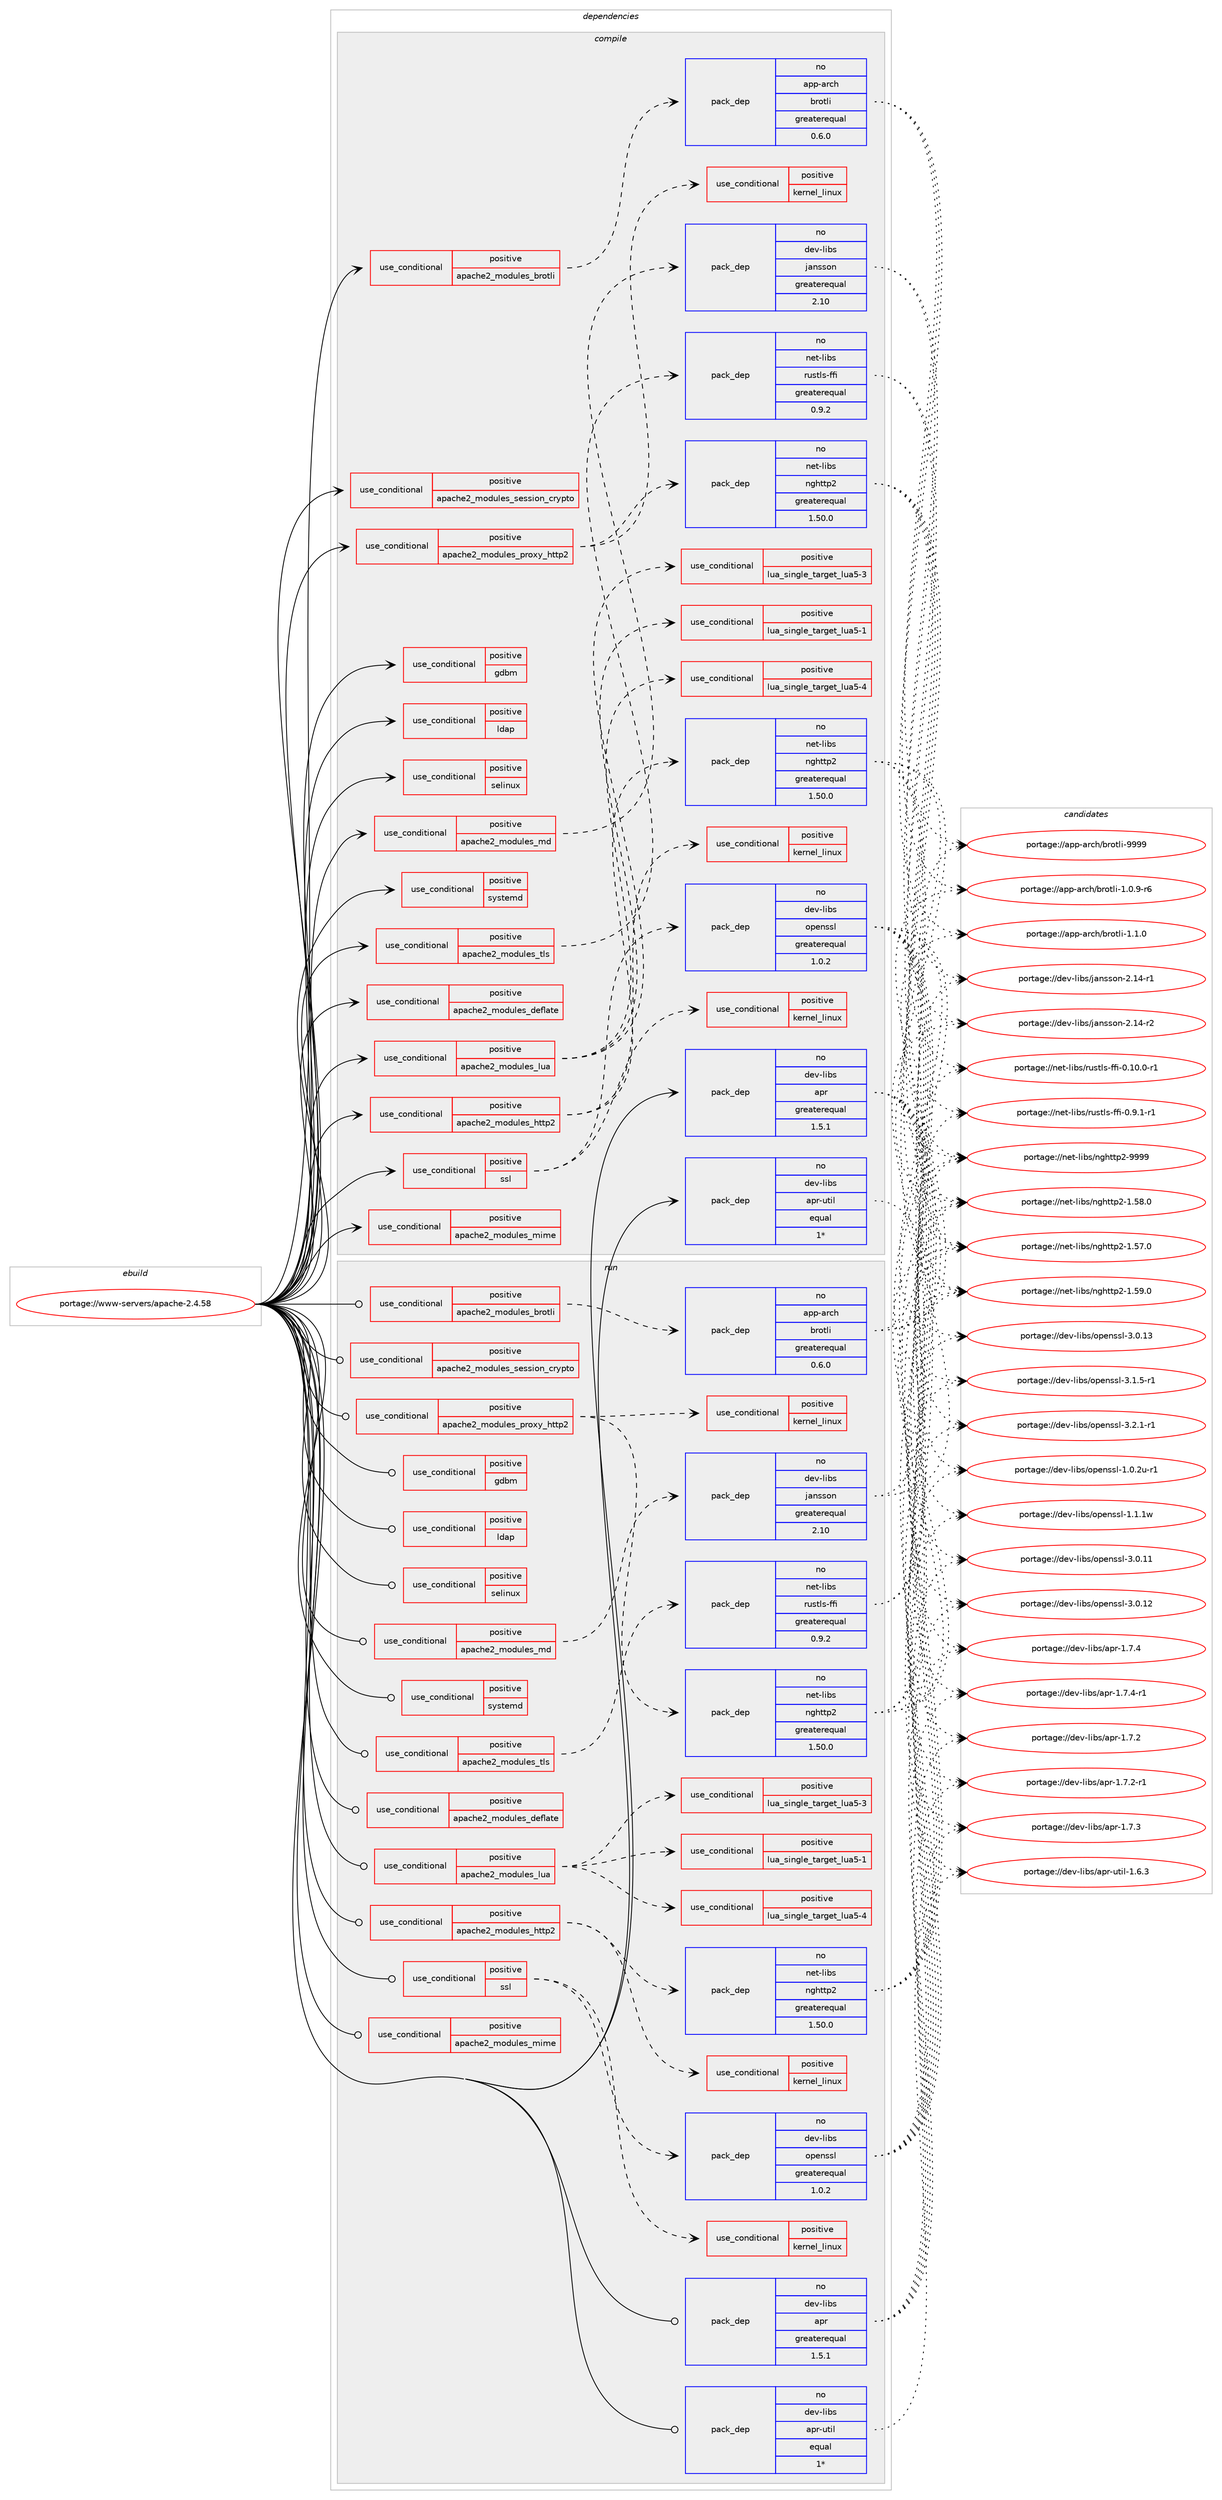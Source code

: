 digraph prolog {

# *************
# Graph options
# *************

newrank=true;
concentrate=true;
compound=true;
graph [rankdir=LR,fontname=Helvetica,fontsize=10,ranksep=1.5];#, ranksep=2.5, nodesep=0.2];
edge  [arrowhead=vee];
node  [fontname=Helvetica,fontsize=10];

# **********
# The ebuild
# **********

subgraph cluster_leftcol {
color=gray;
rank=same;
label=<<i>ebuild</i>>;
id [label="portage://www-servers/apache-2.4.58", color=red, width=4, href="../www-servers/apache-2.4.58.svg"];
}

# ****************
# The dependencies
# ****************

subgraph cluster_midcol {
color=gray;
label=<<i>dependencies</i>>;
subgraph cluster_compile {
fillcolor="#eeeeee";
style=filled;
label=<<i>compile</i>>;
subgraph cond12629 {
dependency18282 [label=<<TABLE BORDER="0" CELLBORDER="1" CELLSPACING="0" CELLPADDING="4"><TR><TD ROWSPAN="3" CELLPADDING="10">use_conditional</TD></TR><TR><TD>positive</TD></TR><TR><TD>apache2_modules_brotli</TD></TR></TABLE>>, shape=none, color=red];
subgraph pack5410 {
dependency18283 [label=<<TABLE BORDER="0" CELLBORDER="1" CELLSPACING="0" CELLPADDING="4" WIDTH="220"><TR><TD ROWSPAN="6" CELLPADDING="30">pack_dep</TD></TR><TR><TD WIDTH="110">no</TD></TR><TR><TD>app-arch</TD></TR><TR><TD>brotli</TD></TR><TR><TD>greaterequal</TD></TR><TR><TD>0.6.0</TD></TR></TABLE>>, shape=none, color=blue];
}
dependency18282:e -> dependency18283:w [weight=20,style="dashed",arrowhead="vee"];
}
id:e -> dependency18282:w [weight=20,style="solid",arrowhead="vee"];
subgraph cond12630 {
dependency18284 [label=<<TABLE BORDER="0" CELLBORDER="1" CELLSPACING="0" CELLPADDING="4"><TR><TD ROWSPAN="3" CELLPADDING="10">use_conditional</TD></TR><TR><TD>positive</TD></TR><TR><TD>apache2_modules_deflate</TD></TR></TABLE>>, shape=none, color=red];
# *** BEGIN UNKNOWN DEPENDENCY TYPE (TODO) ***
# dependency18284 -> package_dependency(portage://www-servers/apache-2.4.58,install,no,sys-libs,zlib,none,[,,],[],[])
# *** END UNKNOWN DEPENDENCY TYPE (TODO) ***

}
id:e -> dependency18284:w [weight=20,style="solid",arrowhead="vee"];
subgraph cond12631 {
dependency18285 [label=<<TABLE BORDER="0" CELLBORDER="1" CELLSPACING="0" CELLPADDING="4"><TR><TD ROWSPAN="3" CELLPADDING="10">use_conditional</TD></TR><TR><TD>positive</TD></TR><TR><TD>apache2_modules_http2</TD></TR></TABLE>>, shape=none, color=red];
subgraph pack5411 {
dependency18286 [label=<<TABLE BORDER="0" CELLBORDER="1" CELLSPACING="0" CELLPADDING="4" WIDTH="220"><TR><TD ROWSPAN="6" CELLPADDING="30">pack_dep</TD></TR><TR><TD WIDTH="110">no</TD></TR><TR><TD>net-libs</TD></TR><TR><TD>nghttp2</TD></TR><TR><TD>greaterequal</TD></TR><TR><TD>1.50.0</TD></TR></TABLE>>, shape=none, color=blue];
}
dependency18285:e -> dependency18286:w [weight=20,style="dashed",arrowhead="vee"];
subgraph cond12632 {
dependency18287 [label=<<TABLE BORDER="0" CELLBORDER="1" CELLSPACING="0" CELLPADDING="4"><TR><TD ROWSPAN="3" CELLPADDING="10">use_conditional</TD></TR><TR><TD>positive</TD></TR><TR><TD>kernel_linux</TD></TR></TABLE>>, shape=none, color=red];
# *** BEGIN UNKNOWN DEPENDENCY TYPE (TODO) ***
# dependency18287 -> package_dependency(portage://www-servers/apache-2.4.58,install,no,sys-apps,util-linux,none,[,,],[],[])
# *** END UNKNOWN DEPENDENCY TYPE (TODO) ***

}
dependency18285:e -> dependency18287:w [weight=20,style="dashed",arrowhead="vee"];
}
id:e -> dependency18285:w [weight=20,style="solid",arrowhead="vee"];
subgraph cond12633 {
dependency18288 [label=<<TABLE BORDER="0" CELLBORDER="1" CELLSPACING="0" CELLPADDING="4"><TR><TD ROWSPAN="3" CELLPADDING="10">use_conditional</TD></TR><TR><TD>positive</TD></TR><TR><TD>apache2_modules_lua</TD></TR></TABLE>>, shape=none, color=red];
subgraph cond12634 {
dependency18289 [label=<<TABLE BORDER="0" CELLBORDER="1" CELLSPACING="0" CELLPADDING="4"><TR><TD ROWSPAN="3" CELLPADDING="10">use_conditional</TD></TR><TR><TD>positive</TD></TR><TR><TD>lua_single_target_lua5-1</TD></TR></TABLE>>, shape=none, color=red];
# *** BEGIN UNKNOWN DEPENDENCY TYPE (TODO) ***
# dependency18289 -> package_dependency(portage://www-servers/apache-2.4.58,install,no,dev-lang,lua,none,[,,],[slot(5.1)],[])
# *** END UNKNOWN DEPENDENCY TYPE (TODO) ***

}
dependency18288:e -> dependency18289:w [weight=20,style="dashed",arrowhead="vee"];
subgraph cond12635 {
dependency18290 [label=<<TABLE BORDER="0" CELLBORDER="1" CELLSPACING="0" CELLPADDING="4"><TR><TD ROWSPAN="3" CELLPADDING="10">use_conditional</TD></TR><TR><TD>positive</TD></TR><TR><TD>lua_single_target_lua5-3</TD></TR></TABLE>>, shape=none, color=red];
# *** BEGIN UNKNOWN DEPENDENCY TYPE (TODO) ***
# dependency18290 -> package_dependency(portage://www-servers/apache-2.4.58,install,no,dev-lang,lua,none,[,,],[slot(5.3)],[])
# *** END UNKNOWN DEPENDENCY TYPE (TODO) ***

}
dependency18288:e -> dependency18290:w [weight=20,style="dashed",arrowhead="vee"];
subgraph cond12636 {
dependency18291 [label=<<TABLE BORDER="0" CELLBORDER="1" CELLSPACING="0" CELLPADDING="4"><TR><TD ROWSPAN="3" CELLPADDING="10">use_conditional</TD></TR><TR><TD>positive</TD></TR><TR><TD>lua_single_target_lua5-4</TD></TR></TABLE>>, shape=none, color=red];
# *** BEGIN UNKNOWN DEPENDENCY TYPE (TODO) ***
# dependency18291 -> package_dependency(portage://www-servers/apache-2.4.58,install,no,dev-lang,lua,none,[,,],[slot(5.4)],[])
# *** END UNKNOWN DEPENDENCY TYPE (TODO) ***

}
dependency18288:e -> dependency18291:w [weight=20,style="dashed",arrowhead="vee"];
}
id:e -> dependency18288:w [weight=20,style="solid",arrowhead="vee"];
subgraph cond12637 {
dependency18292 [label=<<TABLE BORDER="0" CELLBORDER="1" CELLSPACING="0" CELLPADDING="4"><TR><TD ROWSPAN="3" CELLPADDING="10">use_conditional</TD></TR><TR><TD>positive</TD></TR><TR><TD>apache2_modules_md</TD></TR></TABLE>>, shape=none, color=red];
subgraph pack5412 {
dependency18293 [label=<<TABLE BORDER="0" CELLBORDER="1" CELLSPACING="0" CELLPADDING="4" WIDTH="220"><TR><TD ROWSPAN="6" CELLPADDING="30">pack_dep</TD></TR><TR><TD WIDTH="110">no</TD></TR><TR><TD>dev-libs</TD></TR><TR><TD>jansson</TD></TR><TR><TD>greaterequal</TD></TR><TR><TD>2.10</TD></TR></TABLE>>, shape=none, color=blue];
}
dependency18292:e -> dependency18293:w [weight=20,style="dashed",arrowhead="vee"];
}
id:e -> dependency18292:w [weight=20,style="solid",arrowhead="vee"];
subgraph cond12638 {
dependency18294 [label=<<TABLE BORDER="0" CELLBORDER="1" CELLSPACING="0" CELLPADDING="4"><TR><TD ROWSPAN="3" CELLPADDING="10">use_conditional</TD></TR><TR><TD>positive</TD></TR><TR><TD>apache2_modules_mime</TD></TR></TABLE>>, shape=none, color=red];
# *** BEGIN UNKNOWN DEPENDENCY TYPE (TODO) ***
# dependency18294 -> package_dependency(portage://www-servers/apache-2.4.58,install,no,app-misc,mime-types,none,[,,],[],[])
# *** END UNKNOWN DEPENDENCY TYPE (TODO) ***

}
id:e -> dependency18294:w [weight=20,style="solid",arrowhead="vee"];
subgraph cond12639 {
dependency18295 [label=<<TABLE BORDER="0" CELLBORDER="1" CELLSPACING="0" CELLPADDING="4"><TR><TD ROWSPAN="3" CELLPADDING="10">use_conditional</TD></TR><TR><TD>positive</TD></TR><TR><TD>apache2_modules_proxy_http2</TD></TR></TABLE>>, shape=none, color=red];
subgraph pack5413 {
dependency18296 [label=<<TABLE BORDER="0" CELLBORDER="1" CELLSPACING="0" CELLPADDING="4" WIDTH="220"><TR><TD ROWSPAN="6" CELLPADDING="30">pack_dep</TD></TR><TR><TD WIDTH="110">no</TD></TR><TR><TD>net-libs</TD></TR><TR><TD>nghttp2</TD></TR><TR><TD>greaterequal</TD></TR><TR><TD>1.50.0</TD></TR></TABLE>>, shape=none, color=blue];
}
dependency18295:e -> dependency18296:w [weight=20,style="dashed",arrowhead="vee"];
subgraph cond12640 {
dependency18297 [label=<<TABLE BORDER="0" CELLBORDER="1" CELLSPACING="0" CELLPADDING="4"><TR><TD ROWSPAN="3" CELLPADDING="10">use_conditional</TD></TR><TR><TD>positive</TD></TR><TR><TD>kernel_linux</TD></TR></TABLE>>, shape=none, color=red];
# *** BEGIN UNKNOWN DEPENDENCY TYPE (TODO) ***
# dependency18297 -> package_dependency(portage://www-servers/apache-2.4.58,install,no,sys-apps,util-linux,none,[,,],[],[])
# *** END UNKNOWN DEPENDENCY TYPE (TODO) ***

}
dependency18295:e -> dependency18297:w [weight=20,style="dashed",arrowhead="vee"];
}
id:e -> dependency18295:w [weight=20,style="solid",arrowhead="vee"];
subgraph cond12641 {
dependency18298 [label=<<TABLE BORDER="0" CELLBORDER="1" CELLSPACING="0" CELLPADDING="4"><TR><TD ROWSPAN="3" CELLPADDING="10">use_conditional</TD></TR><TR><TD>positive</TD></TR><TR><TD>apache2_modules_session_crypto</TD></TR></TABLE>>, shape=none, color=red];
# *** BEGIN UNKNOWN DEPENDENCY TYPE (TODO) ***
# dependency18298 -> package_dependency(portage://www-servers/apache-2.4.58,install,no,dev-libs,apr-util,none,[,,],[],[use(enable(openssl),none)])
# *** END UNKNOWN DEPENDENCY TYPE (TODO) ***

}
id:e -> dependency18298:w [weight=20,style="solid",arrowhead="vee"];
subgraph cond12642 {
dependency18299 [label=<<TABLE BORDER="0" CELLBORDER="1" CELLSPACING="0" CELLPADDING="4"><TR><TD ROWSPAN="3" CELLPADDING="10">use_conditional</TD></TR><TR><TD>positive</TD></TR><TR><TD>apache2_modules_tls</TD></TR></TABLE>>, shape=none, color=red];
subgraph pack5414 {
dependency18300 [label=<<TABLE BORDER="0" CELLBORDER="1" CELLSPACING="0" CELLPADDING="4" WIDTH="220"><TR><TD ROWSPAN="6" CELLPADDING="30">pack_dep</TD></TR><TR><TD WIDTH="110">no</TD></TR><TR><TD>net-libs</TD></TR><TR><TD>rustls-ffi</TD></TR><TR><TD>greaterequal</TD></TR><TR><TD>0.9.2</TD></TR></TABLE>>, shape=none, color=blue];
}
dependency18299:e -> dependency18300:w [weight=20,style="dashed",arrowhead="vee"];
}
id:e -> dependency18299:w [weight=20,style="solid",arrowhead="vee"];
subgraph cond12643 {
dependency18301 [label=<<TABLE BORDER="0" CELLBORDER="1" CELLSPACING="0" CELLPADDING="4"><TR><TD ROWSPAN="3" CELLPADDING="10">use_conditional</TD></TR><TR><TD>positive</TD></TR><TR><TD>gdbm</TD></TR></TABLE>>, shape=none, color=red];
# *** BEGIN UNKNOWN DEPENDENCY TYPE (TODO) ***
# dependency18301 -> package_dependency(portage://www-servers/apache-2.4.58,install,no,sys-libs,gdbm,none,[,,],any_same_slot,[])
# *** END UNKNOWN DEPENDENCY TYPE (TODO) ***

}
id:e -> dependency18301:w [weight=20,style="solid",arrowhead="vee"];
subgraph cond12644 {
dependency18302 [label=<<TABLE BORDER="0" CELLBORDER="1" CELLSPACING="0" CELLPADDING="4"><TR><TD ROWSPAN="3" CELLPADDING="10">use_conditional</TD></TR><TR><TD>positive</TD></TR><TR><TD>ldap</TD></TR></TABLE>>, shape=none, color=red];
# *** BEGIN UNKNOWN DEPENDENCY TYPE (TODO) ***
# dependency18302 -> package_dependency(portage://www-servers/apache-2.4.58,install,no,net-nds,openldap,none,[,,],any_same_slot,[])
# *** END UNKNOWN DEPENDENCY TYPE (TODO) ***

}
id:e -> dependency18302:w [weight=20,style="solid",arrowhead="vee"];
subgraph cond12645 {
dependency18303 [label=<<TABLE BORDER="0" CELLBORDER="1" CELLSPACING="0" CELLPADDING="4"><TR><TD ROWSPAN="3" CELLPADDING="10">use_conditional</TD></TR><TR><TD>positive</TD></TR><TR><TD>selinux</TD></TR></TABLE>>, shape=none, color=red];
# *** BEGIN UNKNOWN DEPENDENCY TYPE (TODO) ***
# dependency18303 -> package_dependency(portage://www-servers/apache-2.4.58,install,no,sec-policy,selinux-apache,none,[,,],[],[])
# *** END UNKNOWN DEPENDENCY TYPE (TODO) ***

}
id:e -> dependency18303:w [weight=20,style="solid",arrowhead="vee"];
subgraph cond12646 {
dependency18304 [label=<<TABLE BORDER="0" CELLBORDER="1" CELLSPACING="0" CELLPADDING="4"><TR><TD ROWSPAN="3" CELLPADDING="10">use_conditional</TD></TR><TR><TD>positive</TD></TR><TR><TD>ssl</TD></TR></TABLE>>, shape=none, color=red];
subgraph pack5415 {
dependency18305 [label=<<TABLE BORDER="0" CELLBORDER="1" CELLSPACING="0" CELLPADDING="4" WIDTH="220"><TR><TD ROWSPAN="6" CELLPADDING="30">pack_dep</TD></TR><TR><TD WIDTH="110">no</TD></TR><TR><TD>dev-libs</TD></TR><TR><TD>openssl</TD></TR><TR><TD>greaterequal</TD></TR><TR><TD>1.0.2</TD></TR></TABLE>>, shape=none, color=blue];
}
dependency18304:e -> dependency18305:w [weight=20,style="dashed",arrowhead="vee"];
subgraph cond12647 {
dependency18306 [label=<<TABLE BORDER="0" CELLBORDER="1" CELLSPACING="0" CELLPADDING="4"><TR><TD ROWSPAN="3" CELLPADDING="10">use_conditional</TD></TR><TR><TD>positive</TD></TR><TR><TD>kernel_linux</TD></TR></TABLE>>, shape=none, color=red];
# *** BEGIN UNKNOWN DEPENDENCY TYPE (TODO) ***
# dependency18306 -> package_dependency(portage://www-servers/apache-2.4.58,install,no,sys-apps,util-linux,none,[,,],[],[])
# *** END UNKNOWN DEPENDENCY TYPE (TODO) ***

}
dependency18304:e -> dependency18306:w [weight=20,style="dashed",arrowhead="vee"];
}
id:e -> dependency18304:w [weight=20,style="solid",arrowhead="vee"];
subgraph cond12648 {
dependency18307 [label=<<TABLE BORDER="0" CELLBORDER="1" CELLSPACING="0" CELLPADDING="4"><TR><TD ROWSPAN="3" CELLPADDING="10">use_conditional</TD></TR><TR><TD>positive</TD></TR><TR><TD>systemd</TD></TR></TABLE>>, shape=none, color=red];
# *** BEGIN UNKNOWN DEPENDENCY TYPE (TODO) ***
# dependency18307 -> package_dependency(portage://www-servers/apache-2.4.58,install,no,sys-apps,systemd,none,[,,],[],[])
# *** END UNKNOWN DEPENDENCY TYPE (TODO) ***

}
id:e -> dependency18307:w [weight=20,style="solid",arrowhead="vee"];
# *** BEGIN UNKNOWN DEPENDENCY TYPE (TODO) ***
# id -> package_dependency(portage://www-servers/apache-2.4.58,install,no,acct-group,apache,none,[,,],[],[])
# *** END UNKNOWN DEPENDENCY TYPE (TODO) ***

# *** BEGIN UNKNOWN DEPENDENCY TYPE (TODO) ***
# id -> package_dependency(portage://www-servers/apache-2.4.58,install,no,acct-user,apache,none,[,,],[],[])
# *** END UNKNOWN DEPENDENCY TYPE (TODO) ***

# *** BEGIN UNKNOWN DEPENDENCY TYPE (TODO) ***
# id -> package_dependency(portage://www-servers/apache-2.4.58,install,no,dev-lang,perl,none,[,,],[],[])
# *** END UNKNOWN DEPENDENCY TYPE (TODO) ***

subgraph pack5416 {
dependency18308 [label=<<TABLE BORDER="0" CELLBORDER="1" CELLSPACING="0" CELLPADDING="4" WIDTH="220"><TR><TD ROWSPAN="6" CELLPADDING="30">pack_dep</TD></TR><TR><TD WIDTH="110">no</TD></TR><TR><TD>dev-libs</TD></TR><TR><TD>apr</TD></TR><TR><TD>greaterequal</TD></TR><TR><TD>1.5.1</TD></TR></TABLE>>, shape=none, color=blue];
}
id:e -> dependency18308:w [weight=20,style="solid",arrowhead="vee"];
subgraph pack5417 {
dependency18309 [label=<<TABLE BORDER="0" CELLBORDER="1" CELLSPACING="0" CELLPADDING="4" WIDTH="220"><TR><TD ROWSPAN="6" CELLPADDING="30">pack_dep</TD></TR><TR><TD WIDTH="110">no</TD></TR><TR><TD>dev-libs</TD></TR><TR><TD>apr-util</TD></TR><TR><TD>equal</TD></TR><TR><TD>1*</TD></TR></TABLE>>, shape=none, color=blue];
}
id:e -> dependency18309:w [weight=20,style="solid",arrowhead="vee"];
# *** BEGIN UNKNOWN DEPENDENCY TYPE (TODO) ***
# id -> package_dependency(portage://www-servers/apache-2.4.58,install,no,dev-libs,libpcre2,none,[,,],[],[])
# *** END UNKNOWN DEPENDENCY TYPE (TODO) ***

# *** BEGIN UNKNOWN DEPENDENCY TYPE (TODO) ***
# id -> package_dependency(portage://www-servers/apache-2.4.58,install,no,virtual,libcrypt,none,[,,],any_same_slot,[])
# *** END UNKNOWN DEPENDENCY TYPE (TODO) ***

}
subgraph cluster_compileandrun {
fillcolor="#eeeeee";
style=filled;
label=<<i>compile and run</i>>;
}
subgraph cluster_run {
fillcolor="#eeeeee";
style=filled;
label=<<i>run</i>>;
subgraph cond12649 {
dependency18310 [label=<<TABLE BORDER="0" CELLBORDER="1" CELLSPACING="0" CELLPADDING="4"><TR><TD ROWSPAN="3" CELLPADDING="10">use_conditional</TD></TR><TR><TD>positive</TD></TR><TR><TD>apache2_modules_brotli</TD></TR></TABLE>>, shape=none, color=red];
subgraph pack5418 {
dependency18311 [label=<<TABLE BORDER="0" CELLBORDER="1" CELLSPACING="0" CELLPADDING="4" WIDTH="220"><TR><TD ROWSPAN="6" CELLPADDING="30">pack_dep</TD></TR><TR><TD WIDTH="110">no</TD></TR><TR><TD>app-arch</TD></TR><TR><TD>brotli</TD></TR><TR><TD>greaterequal</TD></TR><TR><TD>0.6.0</TD></TR></TABLE>>, shape=none, color=blue];
}
dependency18310:e -> dependency18311:w [weight=20,style="dashed",arrowhead="vee"];
}
id:e -> dependency18310:w [weight=20,style="solid",arrowhead="odot"];
subgraph cond12650 {
dependency18312 [label=<<TABLE BORDER="0" CELLBORDER="1" CELLSPACING="0" CELLPADDING="4"><TR><TD ROWSPAN="3" CELLPADDING="10">use_conditional</TD></TR><TR><TD>positive</TD></TR><TR><TD>apache2_modules_deflate</TD></TR></TABLE>>, shape=none, color=red];
# *** BEGIN UNKNOWN DEPENDENCY TYPE (TODO) ***
# dependency18312 -> package_dependency(portage://www-servers/apache-2.4.58,run,no,sys-libs,zlib,none,[,,],[],[])
# *** END UNKNOWN DEPENDENCY TYPE (TODO) ***

}
id:e -> dependency18312:w [weight=20,style="solid",arrowhead="odot"];
subgraph cond12651 {
dependency18313 [label=<<TABLE BORDER="0" CELLBORDER="1" CELLSPACING="0" CELLPADDING="4"><TR><TD ROWSPAN="3" CELLPADDING="10">use_conditional</TD></TR><TR><TD>positive</TD></TR><TR><TD>apache2_modules_http2</TD></TR></TABLE>>, shape=none, color=red];
subgraph pack5419 {
dependency18314 [label=<<TABLE BORDER="0" CELLBORDER="1" CELLSPACING="0" CELLPADDING="4" WIDTH="220"><TR><TD ROWSPAN="6" CELLPADDING="30">pack_dep</TD></TR><TR><TD WIDTH="110">no</TD></TR><TR><TD>net-libs</TD></TR><TR><TD>nghttp2</TD></TR><TR><TD>greaterequal</TD></TR><TR><TD>1.50.0</TD></TR></TABLE>>, shape=none, color=blue];
}
dependency18313:e -> dependency18314:w [weight=20,style="dashed",arrowhead="vee"];
subgraph cond12652 {
dependency18315 [label=<<TABLE BORDER="0" CELLBORDER="1" CELLSPACING="0" CELLPADDING="4"><TR><TD ROWSPAN="3" CELLPADDING="10">use_conditional</TD></TR><TR><TD>positive</TD></TR><TR><TD>kernel_linux</TD></TR></TABLE>>, shape=none, color=red];
# *** BEGIN UNKNOWN DEPENDENCY TYPE (TODO) ***
# dependency18315 -> package_dependency(portage://www-servers/apache-2.4.58,run,no,sys-apps,util-linux,none,[,,],[],[])
# *** END UNKNOWN DEPENDENCY TYPE (TODO) ***

}
dependency18313:e -> dependency18315:w [weight=20,style="dashed",arrowhead="vee"];
}
id:e -> dependency18313:w [weight=20,style="solid",arrowhead="odot"];
subgraph cond12653 {
dependency18316 [label=<<TABLE BORDER="0" CELLBORDER="1" CELLSPACING="0" CELLPADDING="4"><TR><TD ROWSPAN="3" CELLPADDING="10">use_conditional</TD></TR><TR><TD>positive</TD></TR><TR><TD>apache2_modules_lua</TD></TR></TABLE>>, shape=none, color=red];
subgraph cond12654 {
dependency18317 [label=<<TABLE BORDER="0" CELLBORDER="1" CELLSPACING="0" CELLPADDING="4"><TR><TD ROWSPAN="3" CELLPADDING="10">use_conditional</TD></TR><TR><TD>positive</TD></TR><TR><TD>lua_single_target_lua5-1</TD></TR></TABLE>>, shape=none, color=red];
# *** BEGIN UNKNOWN DEPENDENCY TYPE (TODO) ***
# dependency18317 -> package_dependency(portage://www-servers/apache-2.4.58,run,no,dev-lang,lua,none,[,,],[slot(5.1)],[])
# *** END UNKNOWN DEPENDENCY TYPE (TODO) ***

}
dependency18316:e -> dependency18317:w [weight=20,style="dashed",arrowhead="vee"];
subgraph cond12655 {
dependency18318 [label=<<TABLE BORDER="0" CELLBORDER="1" CELLSPACING="0" CELLPADDING="4"><TR><TD ROWSPAN="3" CELLPADDING="10">use_conditional</TD></TR><TR><TD>positive</TD></TR><TR><TD>lua_single_target_lua5-3</TD></TR></TABLE>>, shape=none, color=red];
# *** BEGIN UNKNOWN DEPENDENCY TYPE (TODO) ***
# dependency18318 -> package_dependency(portage://www-servers/apache-2.4.58,run,no,dev-lang,lua,none,[,,],[slot(5.3)],[])
# *** END UNKNOWN DEPENDENCY TYPE (TODO) ***

}
dependency18316:e -> dependency18318:w [weight=20,style="dashed",arrowhead="vee"];
subgraph cond12656 {
dependency18319 [label=<<TABLE BORDER="0" CELLBORDER="1" CELLSPACING="0" CELLPADDING="4"><TR><TD ROWSPAN="3" CELLPADDING="10">use_conditional</TD></TR><TR><TD>positive</TD></TR><TR><TD>lua_single_target_lua5-4</TD></TR></TABLE>>, shape=none, color=red];
# *** BEGIN UNKNOWN DEPENDENCY TYPE (TODO) ***
# dependency18319 -> package_dependency(portage://www-servers/apache-2.4.58,run,no,dev-lang,lua,none,[,,],[slot(5.4)],[])
# *** END UNKNOWN DEPENDENCY TYPE (TODO) ***

}
dependency18316:e -> dependency18319:w [weight=20,style="dashed",arrowhead="vee"];
}
id:e -> dependency18316:w [weight=20,style="solid",arrowhead="odot"];
subgraph cond12657 {
dependency18320 [label=<<TABLE BORDER="0" CELLBORDER="1" CELLSPACING="0" CELLPADDING="4"><TR><TD ROWSPAN="3" CELLPADDING="10">use_conditional</TD></TR><TR><TD>positive</TD></TR><TR><TD>apache2_modules_md</TD></TR></TABLE>>, shape=none, color=red];
subgraph pack5420 {
dependency18321 [label=<<TABLE BORDER="0" CELLBORDER="1" CELLSPACING="0" CELLPADDING="4" WIDTH="220"><TR><TD ROWSPAN="6" CELLPADDING="30">pack_dep</TD></TR><TR><TD WIDTH="110">no</TD></TR><TR><TD>dev-libs</TD></TR><TR><TD>jansson</TD></TR><TR><TD>greaterequal</TD></TR><TR><TD>2.10</TD></TR></TABLE>>, shape=none, color=blue];
}
dependency18320:e -> dependency18321:w [weight=20,style="dashed",arrowhead="vee"];
}
id:e -> dependency18320:w [weight=20,style="solid",arrowhead="odot"];
subgraph cond12658 {
dependency18322 [label=<<TABLE BORDER="0" CELLBORDER="1" CELLSPACING="0" CELLPADDING="4"><TR><TD ROWSPAN="3" CELLPADDING="10">use_conditional</TD></TR><TR><TD>positive</TD></TR><TR><TD>apache2_modules_mime</TD></TR></TABLE>>, shape=none, color=red];
# *** BEGIN UNKNOWN DEPENDENCY TYPE (TODO) ***
# dependency18322 -> package_dependency(portage://www-servers/apache-2.4.58,run,no,app-misc,mime-types,none,[,,],[],[])
# *** END UNKNOWN DEPENDENCY TYPE (TODO) ***

}
id:e -> dependency18322:w [weight=20,style="solid",arrowhead="odot"];
subgraph cond12659 {
dependency18323 [label=<<TABLE BORDER="0" CELLBORDER="1" CELLSPACING="0" CELLPADDING="4"><TR><TD ROWSPAN="3" CELLPADDING="10">use_conditional</TD></TR><TR><TD>positive</TD></TR><TR><TD>apache2_modules_proxy_http2</TD></TR></TABLE>>, shape=none, color=red];
subgraph pack5421 {
dependency18324 [label=<<TABLE BORDER="0" CELLBORDER="1" CELLSPACING="0" CELLPADDING="4" WIDTH="220"><TR><TD ROWSPAN="6" CELLPADDING="30">pack_dep</TD></TR><TR><TD WIDTH="110">no</TD></TR><TR><TD>net-libs</TD></TR><TR><TD>nghttp2</TD></TR><TR><TD>greaterequal</TD></TR><TR><TD>1.50.0</TD></TR></TABLE>>, shape=none, color=blue];
}
dependency18323:e -> dependency18324:w [weight=20,style="dashed",arrowhead="vee"];
subgraph cond12660 {
dependency18325 [label=<<TABLE BORDER="0" CELLBORDER="1" CELLSPACING="0" CELLPADDING="4"><TR><TD ROWSPAN="3" CELLPADDING="10">use_conditional</TD></TR><TR><TD>positive</TD></TR><TR><TD>kernel_linux</TD></TR></TABLE>>, shape=none, color=red];
# *** BEGIN UNKNOWN DEPENDENCY TYPE (TODO) ***
# dependency18325 -> package_dependency(portage://www-servers/apache-2.4.58,run,no,sys-apps,util-linux,none,[,,],[],[])
# *** END UNKNOWN DEPENDENCY TYPE (TODO) ***

}
dependency18323:e -> dependency18325:w [weight=20,style="dashed",arrowhead="vee"];
}
id:e -> dependency18323:w [weight=20,style="solid",arrowhead="odot"];
subgraph cond12661 {
dependency18326 [label=<<TABLE BORDER="0" CELLBORDER="1" CELLSPACING="0" CELLPADDING="4"><TR><TD ROWSPAN="3" CELLPADDING="10">use_conditional</TD></TR><TR><TD>positive</TD></TR><TR><TD>apache2_modules_session_crypto</TD></TR></TABLE>>, shape=none, color=red];
# *** BEGIN UNKNOWN DEPENDENCY TYPE (TODO) ***
# dependency18326 -> package_dependency(portage://www-servers/apache-2.4.58,run,no,dev-libs,apr-util,none,[,,],[],[use(enable(openssl),none)])
# *** END UNKNOWN DEPENDENCY TYPE (TODO) ***

}
id:e -> dependency18326:w [weight=20,style="solid",arrowhead="odot"];
subgraph cond12662 {
dependency18327 [label=<<TABLE BORDER="0" CELLBORDER="1" CELLSPACING="0" CELLPADDING="4"><TR><TD ROWSPAN="3" CELLPADDING="10">use_conditional</TD></TR><TR><TD>positive</TD></TR><TR><TD>apache2_modules_tls</TD></TR></TABLE>>, shape=none, color=red];
subgraph pack5422 {
dependency18328 [label=<<TABLE BORDER="0" CELLBORDER="1" CELLSPACING="0" CELLPADDING="4" WIDTH="220"><TR><TD ROWSPAN="6" CELLPADDING="30">pack_dep</TD></TR><TR><TD WIDTH="110">no</TD></TR><TR><TD>net-libs</TD></TR><TR><TD>rustls-ffi</TD></TR><TR><TD>greaterequal</TD></TR><TR><TD>0.9.2</TD></TR></TABLE>>, shape=none, color=blue];
}
dependency18327:e -> dependency18328:w [weight=20,style="dashed",arrowhead="vee"];
}
id:e -> dependency18327:w [weight=20,style="solid",arrowhead="odot"];
subgraph cond12663 {
dependency18329 [label=<<TABLE BORDER="0" CELLBORDER="1" CELLSPACING="0" CELLPADDING="4"><TR><TD ROWSPAN="3" CELLPADDING="10">use_conditional</TD></TR><TR><TD>positive</TD></TR><TR><TD>gdbm</TD></TR></TABLE>>, shape=none, color=red];
# *** BEGIN UNKNOWN DEPENDENCY TYPE (TODO) ***
# dependency18329 -> package_dependency(portage://www-servers/apache-2.4.58,run,no,sys-libs,gdbm,none,[,,],any_same_slot,[])
# *** END UNKNOWN DEPENDENCY TYPE (TODO) ***

}
id:e -> dependency18329:w [weight=20,style="solid",arrowhead="odot"];
subgraph cond12664 {
dependency18330 [label=<<TABLE BORDER="0" CELLBORDER="1" CELLSPACING="0" CELLPADDING="4"><TR><TD ROWSPAN="3" CELLPADDING="10">use_conditional</TD></TR><TR><TD>positive</TD></TR><TR><TD>ldap</TD></TR></TABLE>>, shape=none, color=red];
# *** BEGIN UNKNOWN DEPENDENCY TYPE (TODO) ***
# dependency18330 -> package_dependency(portage://www-servers/apache-2.4.58,run,no,net-nds,openldap,none,[,,],any_same_slot,[])
# *** END UNKNOWN DEPENDENCY TYPE (TODO) ***

}
id:e -> dependency18330:w [weight=20,style="solid",arrowhead="odot"];
subgraph cond12665 {
dependency18331 [label=<<TABLE BORDER="0" CELLBORDER="1" CELLSPACING="0" CELLPADDING="4"><TR><TD ROWSPAN="3" CELLPADDING="10">use_conditional</TD></TR><TR><TD>positive</TD></TR><TR><TD>selinux</TD></TR></TABLE>>, shape=none, color=red];
# *** BEGIN UNKNOWN DEPENDENCY TYPE (TODO) ***
# dependency18331 -> package_dependency(portage://www-servers/apache-2.4.58,run,no,sec-policy,selinux-apache,none,[,,],[],[])
# *** END UNKNOWN DEPENDENCY TYPE (TODO) ***

}
id:e -> dependency18331:w [weight=20,style="solid",arrowhead="odot"];
subgraph cond12666 {
dependency18332 [label=<<TABLE BORDER="0" CELLBORDER="1" CELLSPACING="0" CELLPADDING="4"><TR><TD ROWSPAN="3" CELLPADDING="10">use_conditional</TD></TR><TR><TD>positive</TD></TR><TR><TD>ssl</TD></TR></TABLE>>, shape=none, color=red];
subgraph pack5423 {
dependency18333 [label=<<TABLE BORDER="0" CELLBORDER="1" CELLSPACING="0" CELLPADDING="4" WIDTH="220"><TR><TD ROWSPAN="6" CELLPADDING="30">pack_dep</TD></TR><TR><TD WIDTH="110">no</TD></TR><TR><TD>dev-libs</TD></TR><TR><TD>openssl</TD></TR><TR><TD>greaterequal</TD></TR><TR><TD>1.0.2</TD></TR></TABLE>>, shape=none, color=blue];
}
dependency18332:e -> dependency18333:w [weight=20,style="dashed",arrowhead="vee"];
subgraph cond12667 {
dependency18334 [label=<<TABLE BORDER="0" CELLBORDER="1" CELLSPACING="0" CELLPADDING="4"><TR><TD ROWSPAN="3" CELLPADDING="10">use_conditional</TD></TR><TR><TD>positive</TD></TR><TR><TD>kernel_linux</TD></TR></TABLE>>, shape=none, color=red];
# *** BEGIN UNKNOWN DEPENDENCY TYPE (TODO) ***
# dependency18334 -> package_dependency(portage://www-servers/apache-2.4.58,run,no,sys-apps,util-linux,none,[,,],[],[])
# *** END UNKNOWN DEPENDENCY TYPE (TODO) ***

}
dependency18332:e -> dependency18334:w [weight=20,style="dashed",arrowhead="vee"];
}
id:e -> dependency18332:w [weight=20,style="solid",arrowhead="odot"];
subgraph cond12668 {
dependency18335 [label=<<TABLE BORDER="0" CELLBORDER="1" CELLSPACING="0" CELLPADDING="4"><TR><TD ROWSPAN="3" CELLPADDING="10">use_conditional</TD></TR><TR><TD>positive</TD></TR><TR><TD>systemd</TD></TR></TABLE>>, shape=none, color=red];
# *** BEGIN UNKNOWN DEPENDENCY TYPE (TODO) ***
# dependency18335 -> package_dependency(portage://www-servers/apache-2.4.58,run,no,sys-apps,systemd,none,[,,],[],[])
# *** END UNKNOWN DEPENDENCY TYPE (TODO) ***

}
id:e -> dependency18335:w [weight=20,style="solid",arrowhead="odot"];
# *** BEGIN UNKNOWN DEPENDENCY TYPE (TODO) ***
# id -> package_dependency(portage://www-servers/apache-2.4.58,run,no,acct-group,apache,none,[,,],[],[])
# *** END UNKNOWN DEPENDENCY TYPE (TODO) ***

# *** BEGIN UNKNOWN DEPENDENCY TYPE (TODO) ***
# id -> package_dependency(portage://www-servers/apache-2.4.58,run,no,acct-user,apache,none,[,,],[],[])
# *** END UNKNOWN DEPENDENCY TYPE (TODO) ***

# *** BEGIN UNKNOWN DEPENDENCY TYPE (TODO) ***
# id -> package_dependency(portage://www-servers/apache-2.4.58,run,no,dev-lang,perl,none,[,,],[],[])
# *** END UNKNOWN DEPENDENCY TYPE (TODO) ***

subgraph pack5424 {
dependency18336 [label=<<TABLE BORDER="0" CELLBORDER="1" CELLSPACING="0" CELLPADDING="4" WIDTH="220"><TR><TD ROWSPAN="6" CELLPADDING="30">pack_dep</TD></TR><TR><TD WIDTH="110">no</TD></TR><TR><TD>dev-libs</TD></TR><TR><TD>apr</TD></TR><TR><TD>greaterequal</TD></TR><TR><TD>1.5.1</TD></TR></TABLE>>, shape=none, color=blue];
}
id:e -> dependency18336:w [weight=20,style="solid",arrowhead="odot"];
subgraph pack5425 {
dependency18337 [label=<<TABLE BORDER="0" CELLBORDER="1" CELLSPACING="0" CELLPADDING="4" WIDTH="220"><TR><TD ROWSPAN="6" CELLPADDING="30">pack_dep</TD></TR><TR><TD WIDTH="110">no</TD></TR><TR><TD>dev-libs</TD></TR><TR><TD>apr-util</TD></TR><TR><TD>equal</TD></TR><TR><TD>1*</TD></TR></TABLE>>, shape=none, color=blue];
}
id:e -> dependency18337:w [weight=20,style="solid",arrowhead="odot"];
# *** BEGIN UNKNOWN DEPENDENCY TYPE (TODO) ***
# id -> package_dependency(portage://www-servers/apache-2.4.58,run,no,dev-libs,libpcre2,none,[,,],[],[])
# *** END UNKNOWN DEPENDENCY TYPE (TODO) ***

# *** BEGIN UNKNOWN DEPENDENCY TYPE (TODO) ***
# id -> package_dependency(portage://www-servers/apache-2.4.58,run,no,virtual,libcrypt,none,[,,],any_same_slot,[])
# *** END UNKNOWN DEPENDENCY TYPE (TODO) ***

# *** BEGIN UNKNOWN DEPENDENCY TYPE (TODO) ***
# id -> package_dependency(portage://www-servers/apache-2.4.58,run,no,virtual,tmpfiles,none,[,,],[],[])
# *** END UNKNOWN DEPENDENCY TYPE (TODO) ***

}
}

# **************
# The candidates
# **************

subgraph cluster_choices {
rank=same;
color=gray;
label=<<i>candidates</i>>;

subgraph choice5410 {
color=black;
nodesep=1;
choice9711211245971149910447981141111161081054549464846574511454 [label="portage://app-arch/brotli-1.0.9-r6", color=red, width=4,href="../app-arch/brotli-1.0.9-r6.svg"];
choice971121124597114991044798114111116108105454946494648 [label="portage://app-arch/brotli-1.1.0", color=red, width=4,href="../app-arch/brotli-1.1.0.svg"];
choice9711211245971149910447981141111161081054557575757 [label="portage://app-arch/brotli-9999", color=red, width=4,href="../app-arch/brotli-9999.svg"];
dependency18283:e -> choice9711211245971149910447981141111161081054549464846574511454:w [style=dotted,weight="100"];
dependency18283:e -> choice971121124597114991044798114111116108105454946494648:w [style=dotted,weight="100"];
dependency18283:e -> choice9711211245971149910447981141111161081054557575757:w [style=dotted,weight="100"];
}
subgraph choice5411 {
color=black;
nodesep=1;
choice1101011164510810598115471101031041161161125045494653554648 [label="portage://net-libs/nghttp2-1.57.0", color=red, width=4,href="../net-libs/nghttp2-1.57.0.svg"];
choice1101011164510810598115471101031041161161125045494653564648 [label="portage://net-libs/nghttp2-1.58.0", color=red, width=4,href="../net-libs/nghttp2-1.58.0.svg"];
choice1101011164510810598115471101031041161161125045494653574648 [label="portage://net-libs/nghttp2-1.59.0", color=red, width=4,href="../net-libs/nghttp2-1.59.0.svg"];
choice110101116451081059811547110103104116116112504557575757 [label="portage://net-libs/nghttp2-9999", color=red, width=4,href="../net-libs/nghttp2-9999.svg"];
dependency18286:e -> choice1101011164510810598115471101031041161161125045494653554648:w [style=dotted,weight="100"];
dependency18286:e -> choice1101011164510810598115471101031041161161125045494653564648:w [style=dotted,weight="100"];
dependency18286:e -> choice1101011164510810598115471101031041161161125045494653574648:w [style=dotted,weight="100"];
dependency18286:e -> choice110101116451081059811547110103104116116112504557575757:w [style=dotted,weight="100"];
}
subgraph choice5412 {
color=black;
nodesep=1;
choice1001011184510810598115471069711011511511111045504649524511449 [label="portage://dev-libs/jansson-2.14-r1", color=red, width=4,href="../dev-libs/jansson-2.14-r1.svg"];
choice1001011184510810598115471069711011511511111045504649524511450 [label="portage://dev-libs/jansson-2.14-r2", color=red, width=4,href="../dev-libs/jansson-2.14-r2.svg"];
dependency18293:e -> choice1001011184510810598115471069711011511511111045504649524511449:w [style=dotted,weight="100"];
dependency18293:e -> choice1001011184510810598115471069711011511511111045504649524511450:w [style=dotted,weight="100"];
}
subgraph choice5413 {
color=black;
nodesep=1;
choice1101011164510810598115471101031041161161125045494653554648 [label="portage://net-libs/nghttp2-1.57.0", color=red, width=4,href="../net-libs/nghttp2-1.57.0.svg"];
choice1101011164510810598115471101031041161161125045494653564648 [label="portage://net-libs/nghttp2-1.58.0", color=red, width=4,href="../net-libs/nghttp2-1.58.0.svg"];
choice1101011164510810598115471101031041161161125045494653574648 [label="portage://net-libs/nghttp2-1.59.0", color=red, width=4,href="../net-libs/nghttp2-1.59.0.svg"];
choice110101116451081059811547110103104116116112504557575757 [label="portage://net-libs/nghttp2-9999", color=red, width=4,href="../net-libs/nghttp2-9999.svg"];
dependency18296:e -> choice1101011164510810598115471101031041161161125045494653554648:w [style=dotted,weight="100"];
dependency18296:e -> choice1101011164510810598115471101031041161161125045494653564648:w [style=dotted,weight="100"];
dependency18296:e -> choice1101011164510810598115471101031041161161125045494653574648:w [style=dotted,weight="100"];
dependency18296:e -> choice110101116451081059811547110103104116116112504557575757:w [style=dotted,weight="100"];
}
subgraph choice5414 {
color=black;
nodesep=1;
choice11010111645108105981154711411711511610811545102102105454846494846484511449 [label="portage://net-libs/rustls-ffi-0.10.0-r1", color=red, width=4,href="../net-libs/rustls-ffi-0.10.0-r1.svg"];
choice110101116451081059811547114117115116108115451021021054548465746494511449 [label="portage://net-libs/rustls-ffi-0.9.1-r1", color=red, width=4,href="../net-libs/rustls-ffi-0.9.1-r1.svg"];
dependency18300:e -> choice11010111645108105981154711411711511610811545102102105454846494846484511449:w [style=dotted,weight="100"];
dependency18300:e -> choice110101116451081059811547114117115116108115451021021054548465746494511449:w [style=dotted,weight="100"];
}
subgraph choice5415 {
color=black;
nodesep=1;
choice1001011184510810598115471111121011101151151084549464846501174511449 [label="portage://dev-libs/openssl-1.0.2u-r1", color=red, width=4,href="../dev-libs/openssl-1.0.2u-r1.svg"];
choice100101118451081059811547111112101110115115108454946494649119 [label="portage://dev-libs/openssl-1.1.1w", color=red, width=4,href="../dev-libs/openssl-1.1.1w.svg"];
choice10010111845108105981154711111210111011511510845514648464949 [label="portage://dev-libs/openssl-3.0.11", color=red, width=4,href="../dev-libs/openssl-3.0.11.svg"];
choice10010111845108105981154711111210111011511510845514648464950 [label="portage://dev-libs/openssl-3.0.12", color=red, width=4,href="../dev-libs/openssl-3.0.12.svg"];
choice10010111845108105981154711111210111011511510845514648464951 [label="portage://dev-libs/openssl-3.0.13", color=red, width=4,href="../dev-libs/openssl-3.0.13.svg"];
choice1001011184510810598115471111121011101151151084551464946534511449 [label="portage://dev-libs/openssl-3.1.5-r1", color=red, width=4,href="../dev-libs/openssl-3.1.5-r1.svg"];
choice1001011184510810598115471111121011101151151084551465046494511449 [label="portage://dev-libs/openssl-3.2.1-r1", color=red, width=4,href="../dev-libs/openssl-3.2.1-r1.svg"];
dependency18305:e -> choice1001011184510810598115471111121011101151151084549464846501174511449:w [style=dotted,weight="100"];
dependency18305:e -> choice100101118451081059811547111112101110115115108454946494649119:w [style=dotted,weight="100"];
dependency18305:e -> choice10010111845108105981154711111210111011511510845514648464949:w [style=dotted,weight="100"];
dependency18305:e -> choice10010111845108105981154711111210111011511510845514648464950:w [style=dotted,weight="100"];
dependency18305:e -> choice10010111845108105981154711111210111011511510845514648464951:w [style=dotted,weight="100"];
dependency18305:e -> choice1001011184510810598115471111121011101151151084551464946534511449:w [style=dotted,weight="100"];
dependency18305:e -> choice1001011184510810598115471111121011101151151084551465046494511449:w [style=dotted,weight="100"];
}
subgraph choice5416 {
color=black;
nodesep=1;
choice10010111845108105981154797112114454946554650 [label="portage://dev-libs/apr-1.7.2", color=red, width=4,href="../dev-libs/apr-1.7.2.svg"];
choice100101118451081059811547971121144549465546504511449 [label="portage://dev-libs/apr-1.7.2-r1", color=red, width=4,href="../dev-libs/apr-1.7.2-r1.svg"];
choice10010111845108105981154797112114454946554651 [label="portage://dev-libs/apr-1.7.3", color=red, width=4,href="../dev-libs/apr-1.7.3.svg"];
choice10010111845108105981154797112114454946554652 [label="portage://dev-libs/apr-1.7.4", color=red, width=4,href="../dev-libs/apr-1.7.4.svg"];
choice100101118451081059811547971121144549465546524511449 [label="portage://dev-libs/apr-1.7.4-r1", color=red, width=4,href="../dev-libs/apr-1.7.4-r1.svg"];
dependency18308:e -> choice10010111845108105981154797112114454946554650:w [style=dotted,weight="100"];
dependency18308:e -> choice100101118451081059811547971121144549465546504511449:w [style=dotted,weight="100"];
dependency18308:e -> choice10010111845108105981154797112114454946554651:w [style=dotted,weight="100"];
dependency18308:e -> choice10010111845108105981154797112114454946554652:w [style=dotted,weight="100"];
dependency18308:e -> choice100101118451081059811547971121144549465546524511449:w [style=dotted,weight="100"];
}
subgraph choice5417 {
color=black;
nodesep=1;
choice1001011184510810598115479711211445117116105108454946544651 [label="portage://dev-libs/apr-util-1.6.3", color=red, width=4,href="../dev-libs/apr-util-1.6.3.svg"];
dependency18309:e -> choice1001011184510810598115479711211445117116105108454946544651:w [style=dotted,weight="100"];
}
subgraph choice5418 {
color=black;
nodesep=1;
choice9711211245971149910447981141111161081054549464846574511454 [label="portage://app-arch/brotli-1.0.9-r6", color=red, width=4,href="../app-arch/brotli-1.0.9-r6.svg"];
choice971121124597114991044798114111116108105454946494648 [label="portage://app-arch/brotli-1.1.0", color=red, width=4,href="../app-arch/brotli-1.1.0.svg"];
choice9711211245971149910447981141111161081054557575757 [label="portage://app-arch/brotli-9999", color=red, width=4,href="../app-arch/brotli-9999.svg"];
dependency18311:e -> choice9711211245971149910447981141111161081054549464846574511454:w [style=dotted,weight="100"];
dependency18311:e -> choice971121124597114991044798114111116108105454946494648:w [style=dotted,weight="100"];
dependency18311:e -> choice9711211245971149910447981141111161081054557575757:w [style=dotted,weight="100"];
}
subgraph choice5419 {
color=black;
nodesep=1;
choice1101011164510810598115471101031041161161125045494653554648 [label="portage://net-libs/nghttp2-1.57.0", color=red, width=4,href="../net-libs/nghttp2-1.57.0.svg"];
choice1101011164510810598115471101031041161161125045494653564648 [label="portage://net-libs/nghttp2-1.58.0", color=red, width=4,href="../net-libs/nghttp2-1.58.0.svg"];
choice1101011164510810598115471101031041161161125045494653574648 [label="portage://net-libs/nghttp2-1.59.0", color=red, width=4,href="../net-libs/nghttp2-1.59.0.svg"];
choice110101116451081059811547110103104116116112504557575757 [label="portage://net-libs/nghttp2-9999", color=red, width=4,href="../net-libs/nghttp2-9999.svg"];
dependency18314:e -> choice1101011164510810598115471101031041161161125045494653554648:w [style=dotted,weight="100"];
dependency18314:e -> choice1101011164510810598115471101031041161161125045494653564648:w [style=dotted,weight="100"];
dependency18314:e -> choice1101011164510810598115471101031041161161125045494653574648:w [style=dotted,weight="100"];
dependency18314:e -> choice110101116451081059811547110103104116116112504557575757:w [style=dotted,weight="100"];
}
subgraph choice5420 {
color=black;
nodesep=1;
choice1001011184510810598115471069711011511511111045504649524511449 [label="portage://dev-libs/jansson-2.14-r1", color=red, width=4,href="../dev-libs/jansson-2.14-r1.svg"];
choice1001011184510810598115471069711011511511111045504649524511450 [label="portage://dev-libs/jansson-2.14-r2", color=red, width=4,href="../dev-libs/jansson-2.14-r2.svg"];
dependency18321:e -> choice1001011184510810598115471069711011511511111045504649524511449:w [style=dotted,weight="100"];
dependency18321:e -> choice1001011184510810598115471069711011511511111045504649524511450:w [style=dotted,weight="100"];
}
subgraph choice5421 {
color=black;
nodesep=1;
choice1101011164510810598115471101031041161161125045494653554648 [label="portage://net-libs/nghttp2-1.57.0", color=red, width=4,href="../net-libs/nghttp2-1.57.0.svg"];
choice1101011164510810598115471101031041161161125045494653564648 [label="portage://net-libs/nghttp2-1.58.0", color=red, width=4,href="../net-libs/nghttp2-1.58.0.svg"];
choice1101011164510810598115471101031041161161125045494653574648 [label="portage://net-libs/nghttp2-1.59.0", color=red, width=4,href="../net-libs/nghttp2-1.59.0.svg"];
choice110101116451081059811547110103104116116112504557575757 [label="portage://net-libs/nghttp2-9999", color=red, width=4,href="../net-libs/nghttp2-9999.svg"];
dependency18324:e -> choice1101011164510810598115471101031041161161125045494653554648:w [style=dotted,weight="100"];
dependency18324:e -> choice1101011164510810598115471101031041161161125045494653564648:w [style=dotted,weight="100"];
dependency18324:e -> choice1101011164510810598115471101031041161161125045494653574648:w [style=dotted,weight="100"];
dependency18324:e -> choice110101116451081059811547110103104116116112504557575757:w [style=dotted,weight="100"];
}
subgraph choice5422 {
color=black;
nodesep=1;
choice11010111645108105981154711411711511610811545102102105454846494846484511449 [label="portage://net-libs/rustls-ffi-0.10.0-r1", color=red, width=4,href="../net-libs/rustls-ffi-0.10.0-r1.svg"];
choice110101116451081059811547114117115116108115451021021054548465746494511449 [label="portage://net-libs/rustls-ffi-0.9.1-r1", color=red, width=4,href="../net-libs/rustls-ffi-0.9.1-r1.svg"];
dependency18328:e -> choice11010111645108105981154711411711511610811545102102105454846494846484511449:w [style=dotted,weight="100"];
dependency18328:e -> choice110101116451081059811547114117115116108115451021021054548465746494511449:w [style=dotted,weight="100"];
}
subgraph choice5423 {
color=black;
nodesep=1;
choice1001011184510810598115471111121011101151151084549464846501174511449 [label="portage://dev-libs/openssl-1.0.2u-r1", color=red, width=4,href="../dev-libs/openssl-1.0.2u-r1.svg"];
choice100101118451081059811547111112101110115115108454946494649119 [label="portage://dev-libs/openssl-1.1.1w", color=red, width=4,href="../dev-libs/openssl-1.1.1w.svg"];
choice10010111845108105981154711111210111011511510845514648464949 [label="portage://dev-libs/openssl-3.0.11", color=red, width=4,href="../dev-libs/openssl-3.0.11.svg"];
choice10010111845108105981154711111210111011511510845514648464950 [label="portage://dev-libs/openssl-3.0.12", color=red, width=4,href="../dev-libs/openssl-3.0.12.svg"];
choice10010111845108105981154711111210111011511510845514648464951 [label="portage://dev-libs/openssl-3.0.13", color=red, width=4,href="../dev-libs/openssl-3.0.13.svg"];
choice1001011184510810598115471111121011101151151084551464946534511449 [label="portage://dev-libs/openssl-3.1.5-r1", color=red, width=4,href="../dev-libs/openssl-3.1.5-r1.svg"];
choice1001011184510810598115471111121011101151151084551465046494511449 [label="portage://dev-libs/openssl-3.2.1-r1", color=red, width=4,href="../dev-libs/openssl-3.2.1-r1.svg"];
dependency18333:e -> choice1001011184510810598115471111121011101151151084549464846501174511449:w [style=dotted,weight="100"];
dependency18333:e -> choice100101118451081059811547111112101110115115108454946494649119:w [style=dotted,weight="100"];
dependency18333:e -> choice10010111845108105981154711111210111011511510845514648464949:w [style=dotted,weight="100"];
dependency18333:e -> choice10010111845108105981154711111210111011511510845514648464950:w [style=dotted,weight="100"];
dependency18333:e -> choice10010111845108105981154711111210111011511510845514648464951:w [style=dotted,weight="100"];
dependency18333:e -> choice1001011184510810598115471111121011101151151084551464946534511449:w [style=dotted,weight="100"];
dependency18333:e -> choice1001011184510810598115471111121011101151151084551465046494511449:w [style=dotted,weight="100"];
}
subgraph choice5424 {
color=black;
nodesep=1;
choice10010111845108105981154797112114454946554650 [label="portage://dev-libs/apr-1.7.2", color=red, width=4,href="../dev-libs/apr-1.7.2.svg"];
choice100101118451081059811547971121144549465546504511449 [label="portage://dev-libs/apr-1.7.2-r1", color=red, width=4,href="../dev-libs/apr-1.7.2-r1.svg"];
choice10010111845108105981154797112114454946554651 [label="portage://dev-libs/apr-1.7.3", color=red, width=4,href="../dev-libs/apr-1.7.3.svg"];
choice10010111845108105981154797112114454946554652 [label="portage://dev-libs/apr-1.7.4", color=red, width=4,href="../dev-libs/apr-1.7.4.svg"];
choice100101118451081059811547971121144549465546524511449 [label="portage://dev-libs/apr-1.7.4-r1", color=red, width=4,href="../dev-libs/apr-1.7.4-r1.svg"];
dependency18336:e -> choice10010111845108105981154797112114454946554650:w [style=dotted,weight="100"];
dependency18336:e -> choice100101118451081059811547971121144549465546504511449:w [style=dotted,weight="100"];
dependency18336:e -> choice10010111845108105981154797112114454946554651:w [style=dotted,weight="100"];
dependency18336:e -> choice10010111845108105981154797112114454946554652:w [style=dotted,weight="100"];
dependency18336:e -> choice100101118451081059811547971121144549465546524511449:w [style=dotted,weight="100"];
}
subgraph choice5425 {
color=black;
nodesep=1;
choice1001011184510810598115479711211445117116105108454946544651 [label="portage://dev-libs/apr-util-1.6.3", color=red, width=4,href="../dev-libs/apr-util-1.6.3.svg"];
dependency18337:e -> choice1001011184510810598115479711211445117116105108454946544651:w [style=dotted,weight="100"];
}
}

}
